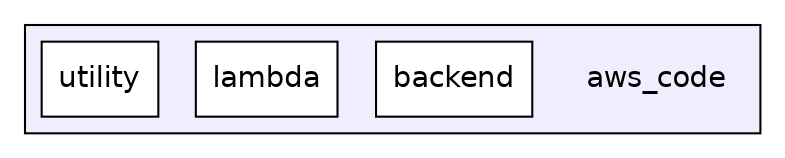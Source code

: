 digraph "aws_code" {
  compound=true
  node [ fontsize="14", fontname="Helvetica"];
  edge [ labelfontsize="14", labelfontname="Helvetica"];
  subgraph clusterdir_ea9d3e6ad906661fafaad79121dae9fb {
    graph [ bgcolor="#eeeeff", pencolor="black", label="" URL="dir_ea9d3e6ad906661fafaad79121dae9fb.html"];
    dir_ea9d3e6ad906661fafaad79121dae9fb [shape=plaintext label="aws_code"];
    dir_002249aee3952ca6e1a5c20702d091b1 [shape=box label="backend" color="black" fillcolor="white" style="filled" URL="dir_002249aee3952ca6e1a5c20702d091b1.html"];
    dir_93e1d30e9029a10f68a5fe30d06569e4 [shape=box label="lambda" color="black" fillcolor="white" style="filled" URL="dir_93e1d30e9029a10f68a5fe30d06569e4.html"];
    dir_b07044ec81c1049c0ea76d02c541d020 [shape=box label="utility" color="black" fillcolor="white" style="filled" URL="dir_b07044ec81c1049c0ea76d02c541d020.html"];
  }
}
